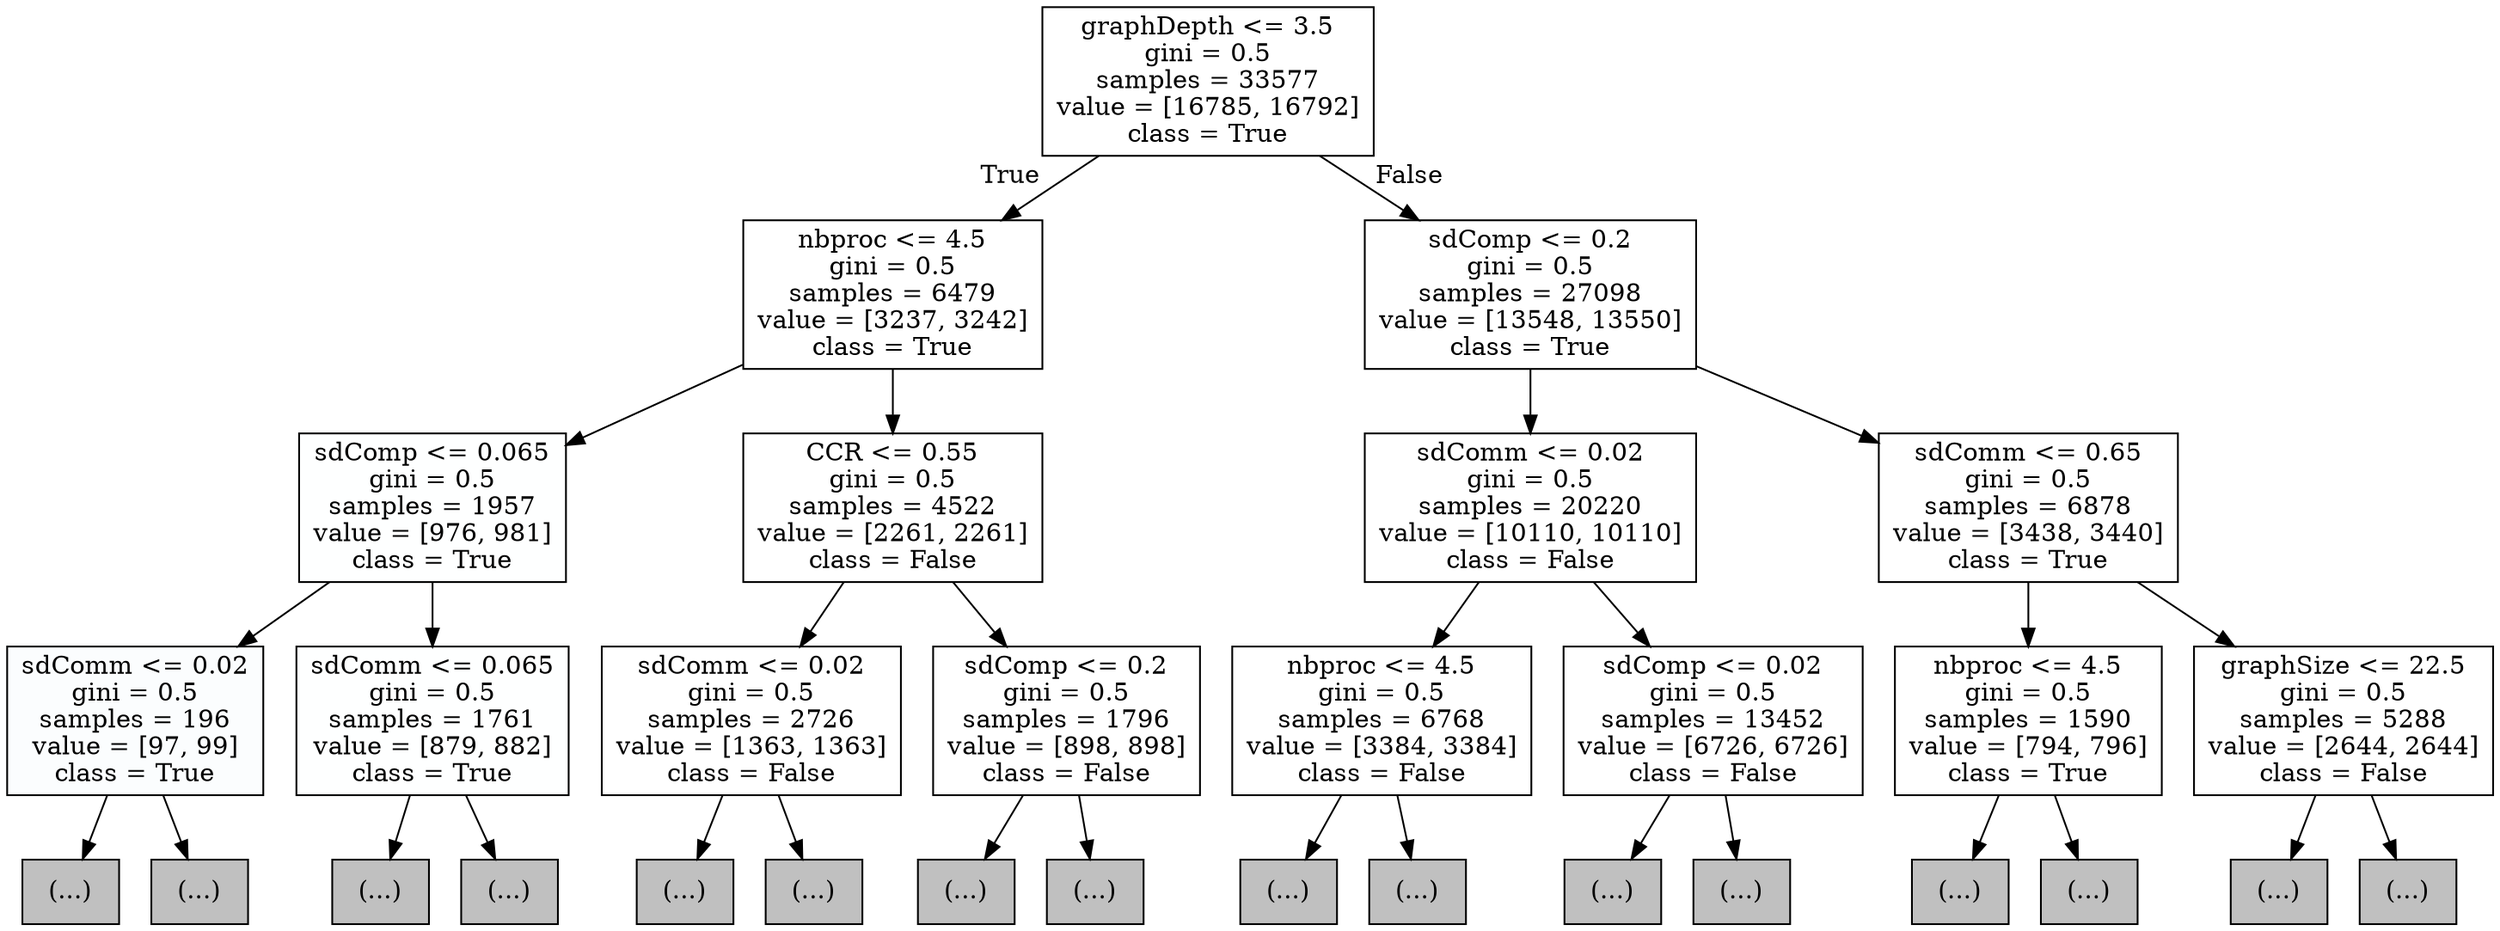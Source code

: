 digraph Tree {
node [shape=box, style="filled", color="black"] ;
0 [label="graphDepth <= 3.5\ngini = 0.5\nsamples = 33577\nvalue = [16785, 16792]\nclass = True", fillcolor="#ffffff"] ;
1 [label="nbproc <= 4.5\ngini = 0.5\nsamples = 6479\nvalue = [3237, 3242]\nclass = True", fillcolor="#ffffff"] ;
0 -> 1 [labeldistance=2.5, labelangle=45, headlabel="True"] ;
2 [label="sdComp <= 0.065\ngini = 0.5\nsamples = 1957\nvalue = [976, 981]\nclass = True", fillcolor="#feffff"] ;
1 -> 2 ;
3 [label="sdComm <= 0.02\ngini = 0.5\nsamples = 196\nvalue = [97, 99]\nclass = True", fillcolor="#fbfdfe"] ;
2 -> 3 ;
4 [label="(...)", fillcolor="#C0C0C0"] ;
3 -> 4 ;
7 [label="(...)", fillcolor="#C0C0C0"] ;
3 -> 7 ;
14 [label="sdComm <= 0.065\ngini = 0.5\nsamples = 1761\nvalue = [879, 882]\nclass = True", fillcolor="#feffff"] ;
2 -> 14 ;
15 [label="(...)", fillcolor="#C0C0C0"] ;
14 -> 15 ;
18 [label="(...)", fillcolor="#C0C0C0"] ;
14 -> 18 ;
45 [label="CCR <= 0.55\ngini = 0.5\nsamples = 4522\nvalue = [2261, 2261]\nclass = False", fillcolor="#ffffff"] ;
1 -> 45 ;
46 [label="sdComm <= 0.02\ngini = 0.5\nsamples = 2726\nvalue = [1363, 1363]\nclass = False", fillcolor="#ffffff"] ;
45 -> 46 ;
47 [label="(...)", fillcolor="#C0C0C0"] ;
46 -> 47 ;
52 [label="(...)", fillcolor="#C0C0C0"] ;
46 -> 52 ;
63 [label="sdComp <= 0.2\ngini = 0.5\nsamples = 1796\nvalue = [898, 898]\nclass = False", fillcolor="#ffffff"] ;
45 -> 63 ;
64 [label="(...)", fillcolor="#C0C0C0"] ;
63 -> 64 ;
69 [label="(...)", fillcolor="#C0C0C0"] ;
63 -> 69 ;
88 [label="sdComp <= 0.2\ngini = 0.5\nsamples = 27098\nvalue = [13548, 13550]\nclass = True", fillcolor="#ffffff"] ;
0 -> 88 [labeldistance=2.5, labelangle=-45, headlabel="False"] ;
89 [label="sdComm <= 0.02\ngini = 0.5\nsamples = 20220\nvalue = [10110, 10110]\nclass = False", fillcolor="#ffffff"] ;
88 -> 89 ;
90 [label="nbproc <= 4.5\ngini = 0.5\nsamples = 6768\nvalue = [3384, 3384]\nclass = False", fillcolor="#ffffff"] ;
89 -> 90 ;
91 [label="(...)", fillcolor="#C0C0C0"] ;
90 -> 91 ;
132 [label="(...)", fillcolor="#C0C0C0"] ;
90 -> 132 ;
163 [label="sdComp <= 0.02\ngini = 0.5\nsamples = 13452\nvalue = [6726, 6726]\nclass = False", fillcolor="#ffffff"] ;
89 -> 163 ;
164 [label="(...)", fillcolor="#C0C0C0"] ;
163 -> 164 ;
211 [label="(...)", fillcolor="#C0C0C0"] ;
163 -> 211 ;
386 [label="sdComm <= 0.65\ngini = 0.5\nsamples = 6878\nvalue = [3438, 3440]\nclass = True", fillcolor="#ffffff"] ;
88 -> 386 ;
387 [label="nbproc <= 4.5\ngini = 0.5\nsamples = 1590\nvalue = [794, 796]\nclass = True", fillcolor="#ffffff"] ;
386 -> 387 ;
388 [label="(...)", fillcolor="#C0C0C0"] ;
387 -> 388 ;
427 [label="(...)", fillcolor="#C0C0C0"] ;
387 -> 427 ;
446 [label="graphSize <= 22.5\ngini = 0.5\nsamples = 5288\nvalue = [2644, 2644]\nclass = False", fillcolor="#ffffff"] ;
386 -> 446 ;
447 [label="(...)", fillcolor="#C0C0C0"] ;
446 -> 447 ;
470 [label="(...)", fillcolor="#C0C0C0"] ;
446 -> 470 ;
}